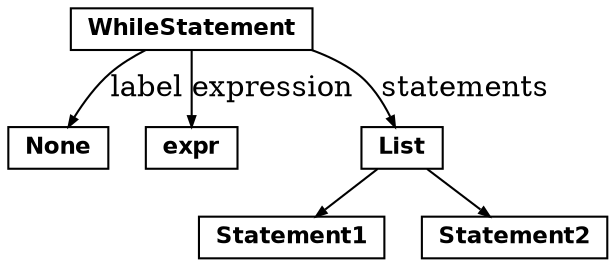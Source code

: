 digraph {
	ordering=out;
	ranksep=.3;
	node [shape=box, fixedsize=false, fontsize=11, fontname="Helvetica-bold", width=.25, height=.25];
	edge [arrowsize=.5, color="black"]

	WhileStatement:
	None;
	expr;
	List;
	Statement1;
	Statement2;

	WhileStatement -> None [label="label"]
	WhileStatement -> expr [label="expression"]
	WhileStatement -> List [label="statements"]
	List -> Statement1
	List -> Statement2
}
